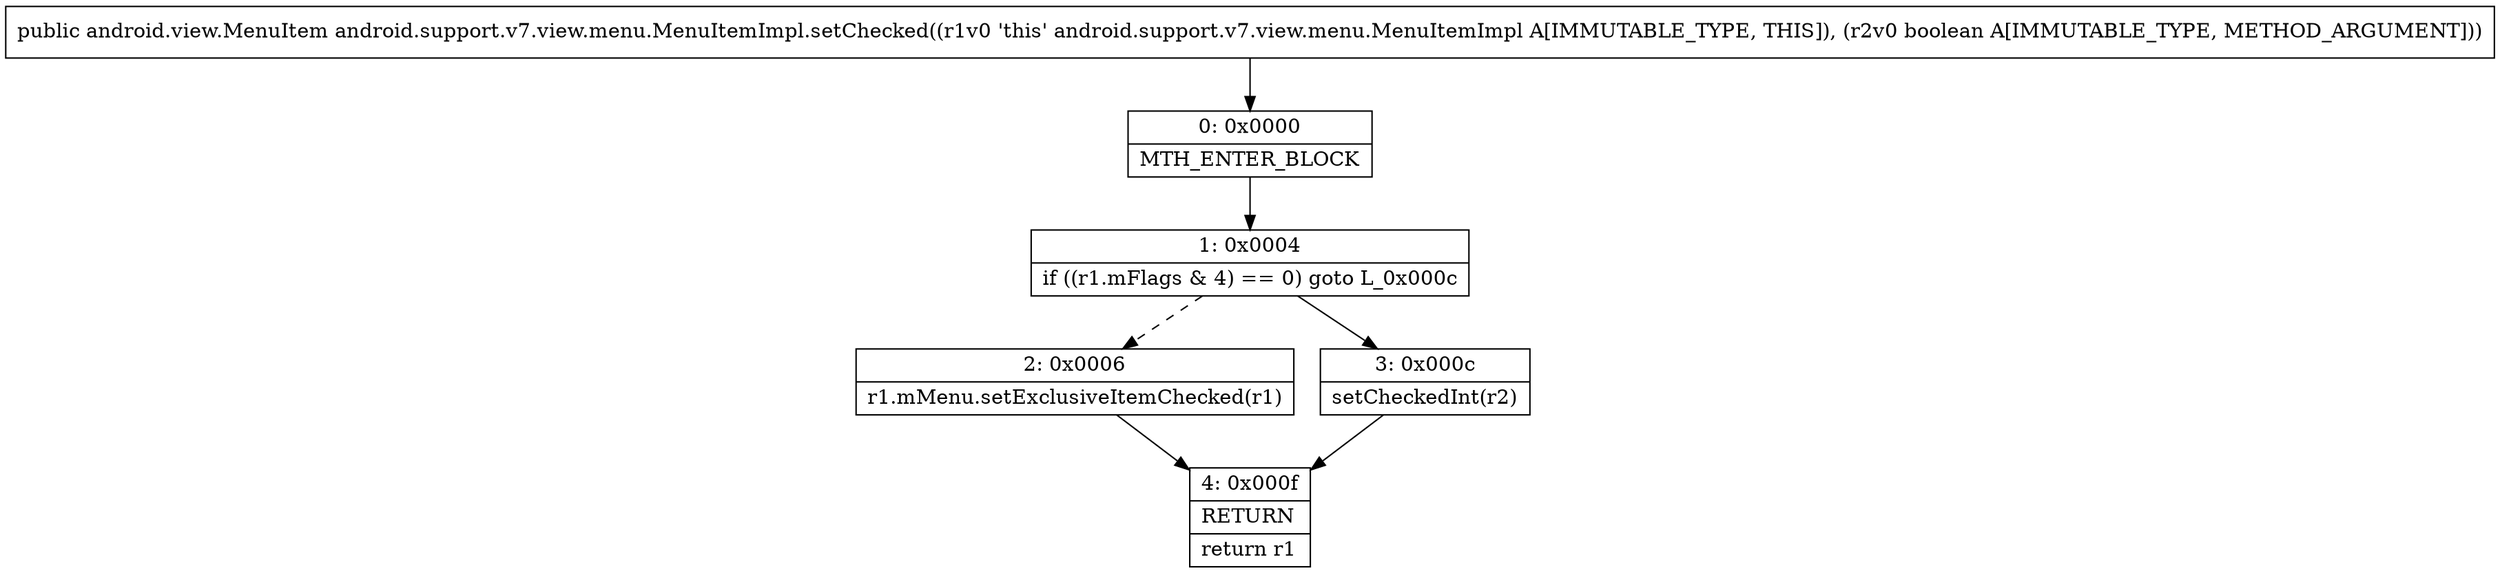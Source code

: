 digraph "CFG forandroid.support.v7.view.menu.MenuItemImpl.setChecked(Z)Landroid\/view\/MenuItem;" {
Node_0 [shape=record,label="{0\:\ 0x0000|MTH_ENTER_BLOCK\l}"];
Node_1 [shape=record,label="{1\:\ 0x0004|if ((r1.mFlags & 4) == 0) goto L_0x000c\l}"];
Node_2 [shape=record,label="{2\:\ 0x0006|r1.mMenu.setExclusiveItemChecked(r1)\l}"];
Node_3 [shape=record,label="{3\:\ 0x000c|setCheckedInt(r2)\l}"];
Node_4 [shape=record,label="{4\:\ 0x000f|RETURN\l|return r1\l}"];
MethodNode[shape=record,label="{public android.view.MenuItem android.support.v7.view.menu.MenuItemImpl.setChecked((r1v0 'this' android.support.v7.view.menu.MenuItemImpl A[IMMUTABLE_TYPE, THIS]), (r2v0 boolean A[IMMUTABLE_TYPE, METHOD_ARGUMENT])) }"];
MethodNode -> Node_0;
Node_0 -> Node_1;
Node_1 -> Node_2[style=dashed];
Node_1 -> Node_3;
Node_2 -> Node_4;
Node_3 -> Node_4;
}

